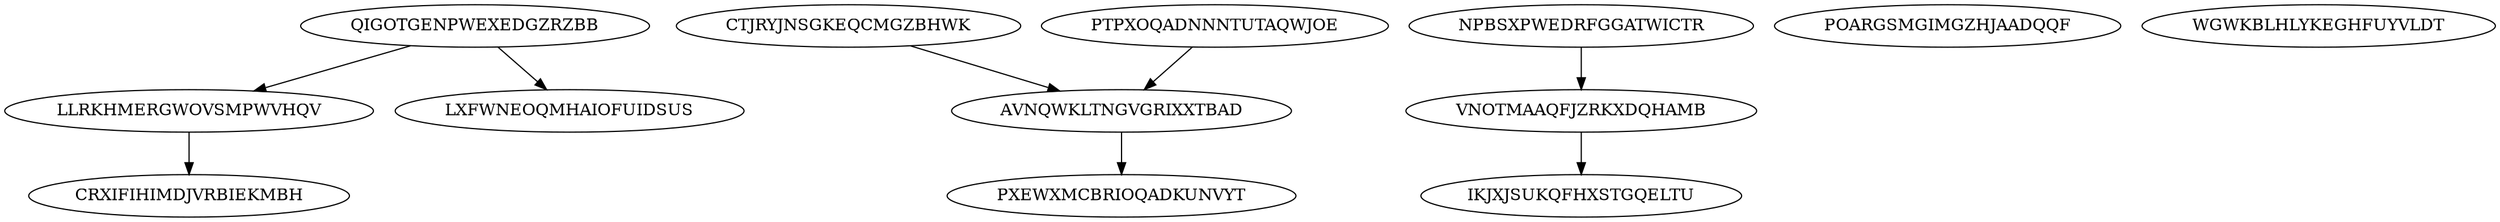 digraph N13M8 {
	QIGOTGENPWEXEDGZRZBB	[Weight=18];
	LLRKHMERGWOVSMPWVHQV	[Weight=16];
	CTJRYJNSGKEQCMGZBHWK	[Weight=18];
	NPBSXPWEDRFGGATWICTR	[Weight=17];
	PTPXOQADNNNTUTAQWJOE	[Weight=20];
	LXFWNEOQMHAIOFUIDSUS	[Weight=13];
	VNOTMAAQFJZRKXDQHAMB	[Weight=15];
	CRXIFIHIMDJVRBIEKMBH	[Weight=16];
	POARGSMGIMGZHJAADQQF	[Weight=12];
	WGWKBLHLYKEGHFUYVLDT	[Weight=17];
	AVNQWKLTNGVGRIXXTBAD	[Weight=13];
	PXEWXMCBRIOQADKUNVYT	[Weight=10];
	IKJXJSUKQFHXSTGQELTU	[Weight=16];
	QIGOTGENPWEXEDGZRZBB -> LLRKHMERGWOVSMPWVHQV [Weight=13];
	PTPXOQADNNNTUTAQWJOE -> AVNQWKLTNGVGRIXXTBAD [Weight=11];
	NPBSXPWEDRFGGATWICTR -> VNOTMAAQFJZRKXDQHAMB [Weight=11];
	VNOTMAAQFJZRKXDQHAMB -> IKJXJSUKQFHXSTGQELTU [Weight=11];
	CTJRYJNSGKEQCMGZBHWK -> AVNQWKLTNGVGRIXXTBAD [Weight=16];
	AVNQWKLTNGVGRIXXTBAD -> PXEWXMCBRIOQADKUNVYT [Weight=15];
	QIGOTGENPWEXEDGZRZBB -> LXFWNEOQMHAIOFUIDSUS [Weight=13];
	LLRKHMERGWOVSMPWVHQV -> CRXIFIHIMDJVRBIEKMBH [Weight=19];
}
